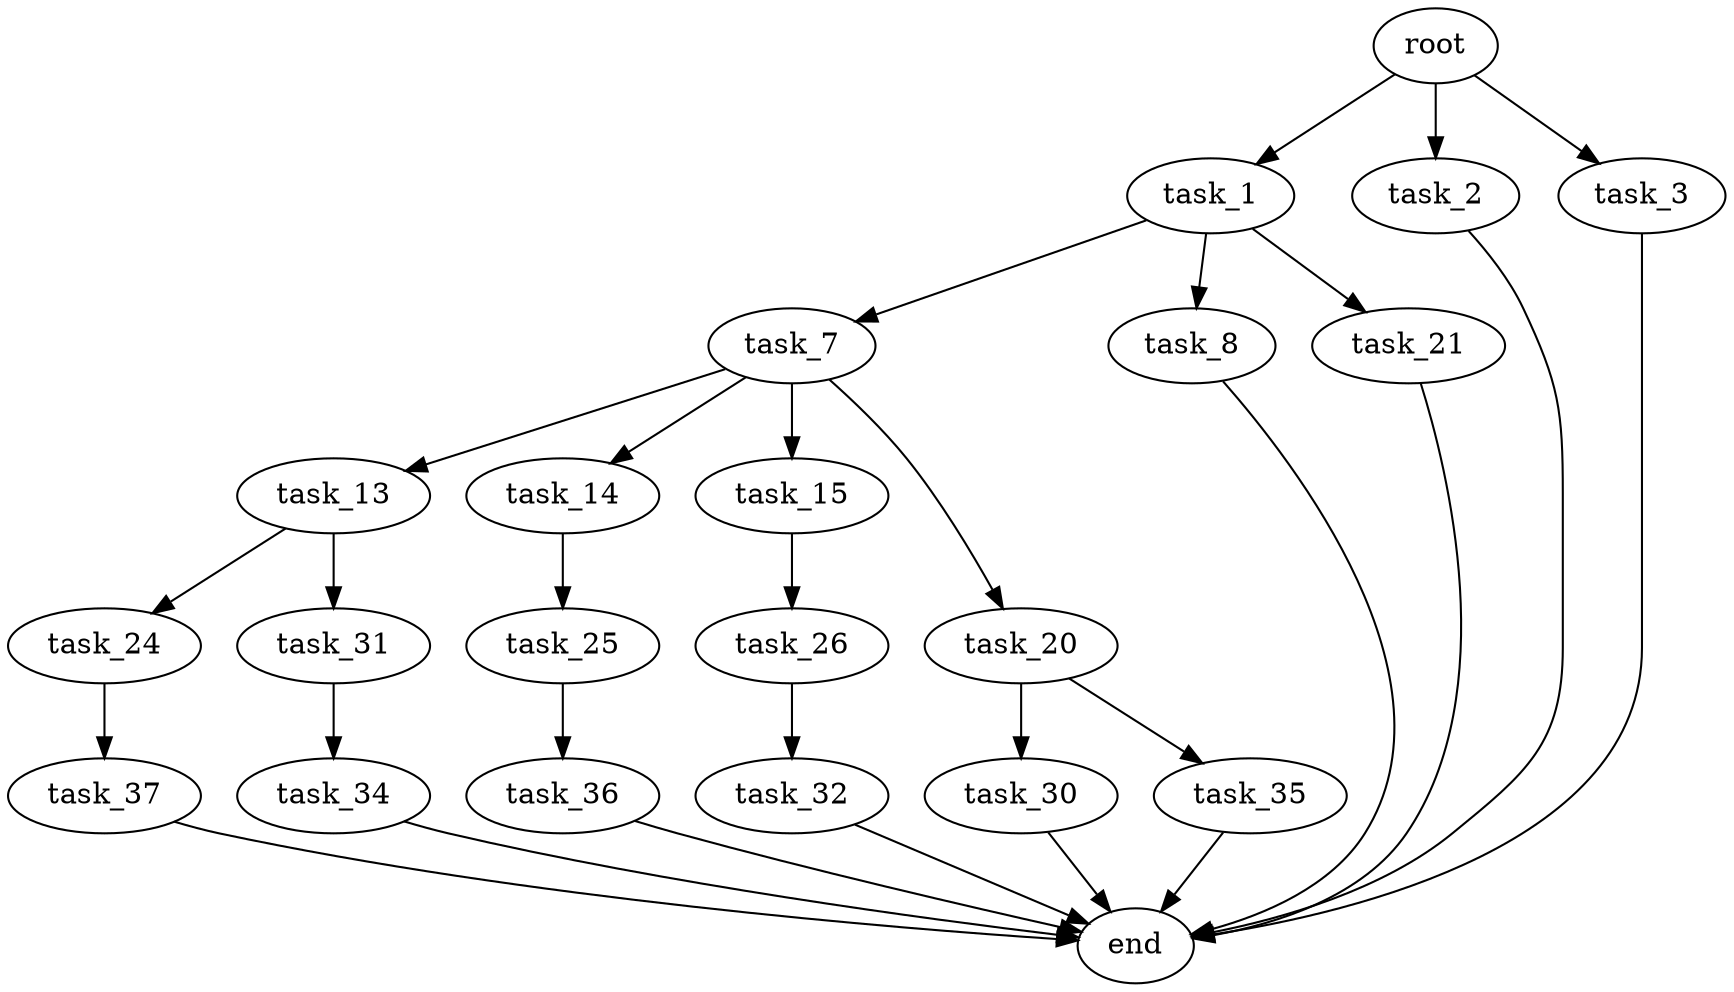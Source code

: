 digraph G {
  root [size="0.000000"];
  task_1 [size="519934682851.000000"];
  task_2 [size="231928233984.000000"];
  task_3 [size="1073741824000.000000"];
  task_7 [size="368293445632.000000"];
  task_8 [size="5839481686.000000"];
  task_13 [size="637698543087.000000"];
  task_14 [size="212718276487.000000"];
  task_15 [size="6997281168.000000"];
  task_20 [size="782757789696.000000"];
  task_21 [size="8589934592.000000"];
  task_24 [size="8531835585.000000"];
  task_25 [size="134217728000.000000"];
  task_26 [size="1972820515.000000"];
  task_30 [size="708461938731.000000"];
  task_31 [size="231928233984.000000"];
  task_32 [size="569665171718.000000"];
  task_34 [size="73216487686.000000"];
  task_35 [size="9561832827.000000"];
  task_36 [size="368293445632.000000"];
  task_37 [size="296172352518.000000"];
  end [size="0.000000"];

  root -> task_1 [size="1.000000"];
  root -> task_2 [size="1.000000"];
  root -> task_3 [size="1.000000"];
  task_1 -> task_7 [size="411041792.000000"];
  task_1 -> task_8 [size="411041792.000000"];
  task_1 -> task_21 [size="411041792.000000"];
  task_2 -> end [size="1.000000"];
  task_3 -> end [size="1.000000"];
  task_7 -> task_13 [size="411041792.000000"];
  task_7 -> task_14 [size="411041792.000000"];
  task_7 -> task_15 [size="411041792.000000"];
  task_7 -> task_20 [size="411041792.000000"];
  task_8 -> end [size="1.000000"];
  task_13 -> task_24 [size="679477248.000000"];
  task_13 -> task_31 [size="679477248.000000"];
  task_14 -> task_25 [size="209715200.000000"];
  task_15 -> task_26 [size="209715200.000000"];
  task_20 -> task_30 [size="679477248.000000"];
  task_20 -> task_35 [size="679477248.000000"];
  task_21 -> end [size="1.000000"];
  task_24 -> task_37 [size="411041792.000000"];
  task_25 -> task_36 [size="209715200.000000"];
  task_26 -> task_32 [size="33554432.000000"];
  task_30 -> end [size="1.000000"];
  task_31 -> task_34 [size="301989888.000000"];
  task_32 -> end [size="1.000000"];
  task_34 -> end [size="1.000000"];
  task_35 -> end [size="1.000000"];
  task_36 -> end [size="1.000000"];
  task_37 -> end [size="1.000000"];
}
